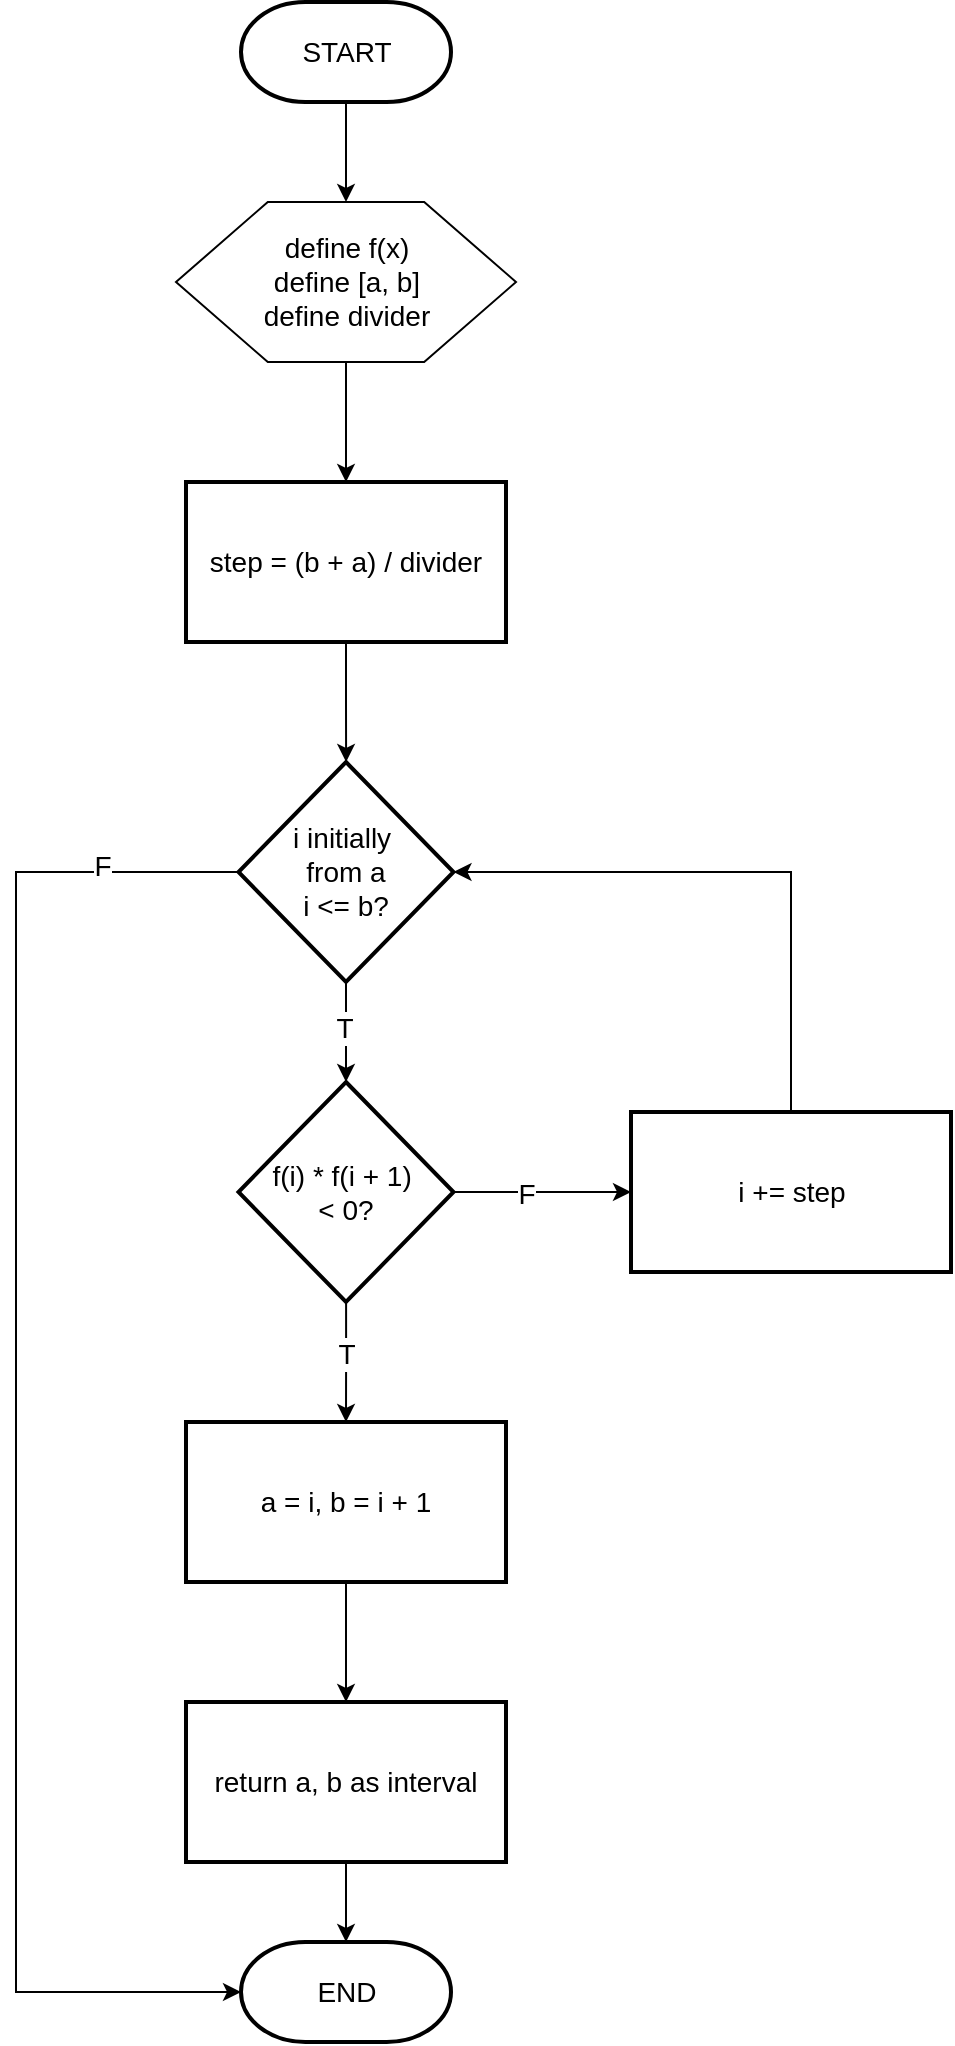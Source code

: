 <mxfile version="28.2.5">
  <diagram name="Page-1" id="wAtC6R_a0vJa6pUKKfW0">
    <mxGraphModel dx="1042" dy="551" grid="1" gridSize="10" guides="1" tooltips="1" connect="1" arrows="1" fold="1" page="1" pageScale="1" pageWidth="850" pageHeight="1100" math="0" shadow="0">
      <root>
        <mxCell id="0" />
        <mxCell id="1" parent="0" />
        <mxCell id="aYYyIPE10w_DYUyuWhEu-3" value="" style="edgeStyle=orthogonalEdgeStyle;rounded=0;orthogonalLoop=1;jettySize=auto;html=1;fontSize=14;" edge="1" parent="1" source="aYYyIPE10w_DYUyuWhEu-1" target="aYYyIPE10w_DYUyuWhEu-2">
          <mxGeometry relative="1" as="geometry" />
        </mxCell>
        <mxCell id="aYYyIPE10w_DYUyuWhEu-1" value="START" style="strokeWidth=2;html=1;shape=mxgraph.flowchart.terminator;whiteSpace=wrap;fontSize=14;" vertex="1" parent="1">
          <mxGeometry x="182.5" y="50" width="105" height="50" as="geometry" />
        </mxCell>
        <mxCell id="aYYyIPE10w_DYUyuWhEu-19" value="" style="edgeStyle=orthogonalEdgeStyle;rounded=0;orthogonalLoop=1;jettySize=auto;html=1;" edge="1" parent="1" source="aYYyIPE10w_DYUyuWhEu-2" target="aYYyIPE10w_DYUyuWhEu-18">
          <mxGeometry relative="1" as="geometry" />
        </mxCell>
        <mxCell id="aYYyIPE10w_DYUyuWhEu-2" value="define f(x)&lt;div&gt;define [a, b]&lt;/div&gt;&lt;div&gt;define divider&lt;/div&gt;" style="verticalLabelPosition=middle;verticalAlign=middle;html=1;shape=hexagon;perimeter=hexagonPerimeter2;arcSize=6;size=0.27;labelPosition=center;align=center;fontSize=14;" vertex="1" parent="1">
          <mxGeometry x="150" y="150" width="170" height="80" as="geometry" />
        </mxCell>
        <mxCell id="aYYyIPE10w_DYUyuWhEu-7" value="" style="edgeStyle=orthogonalEdgeStyle;rounded=0;orthogonalLoop=1;jettySize=auto;html=1;fontSize=14;" edge="1" parent="1" source="aYYyIPE10w_DYUyuWhEu-4" target="aYYyIPE10w_DYUyuWhEu-6">
          <mxGeometry relative="1" as="geometry" />
        </mxCell>
        <mxCell id="aYYyIPE10w_DYUyuWhEu-13" value="&lt;font style=&quot;font-size: 14px;&quot;&gt;T&lt;/font&gt;" style="edgeLabel;html=1;align=center;verticalAlign=middle;resizable=0;points=[];" vertex="1" connectable="0" parent="aYYyIPE10w_DYUyuWhEu-7">
          <mxGeometry x="-0.08" y="-1" relative="1" as="geometry">
            <mxPoint as="offset" />
          </mxGeometry>
        </mxCell>
        <mxCell id="aYYyIPE10w_DYUyuWhEu-4" value="i initially&amp;nbsp;&lt;div&gt;from a&lt;div&gt;i &amp;lt;= b?&lt;/div&gt;&lt;/div&gt;" style="strokeWidth=2;html=1;shape=mxgraph.flowchart.decision;whiteSpace=wrap;fontSize=14;" vertex="1" parent="1">
          <mxGeometry x="181.25" y="430" width="107.5" height="110" as="geometry" />
        </mxCell>
        <mxCell id="aYYyIPE10w_DYUyuWhEu-9" value="" style="edgeStyle=orthogonalEdgeStyle;rounded=0;orthogonalLoop=1;jettySize=auto;html=1;" edge="1" parent="1" source="aYYyIPE10w_DYUyuWhEu-6" target="aYYyIPE10w_DYUyuWhEu-8">
          <mxGeometry relative="1" as="geometry" />
        </mxCell>
        <mxCell id="aYYyIPE10w_DYUyuWhEu-14" value="&lt;font style=&quot;font-size: 14px;&quot;&gt;T&lt;/font&gt;" style="edgeLabel;html=1;align=center;verticalAlign=middle;resizable=0;points=[];" vertex="1" connectable="0" parent="aYYyIPE10w_DYUyuWhEu-9">
          <mxGeometry x="-0.148" relative="1" as="geometry">
            <mxPoint as="offset" />
          </mxGeometry>
        </mxCell>
        <mxCell id="aYYyIPE10w_DYUyuWhEu-11" value="" style="edgeStyle=orthogonalEdgeStyle;rounded=0;orthogonalLoop=1;jettySize=auto;html=1;" edge="1" parent="1" source="aYYyIPE10w_DYUyuWhEu-6" target="aYYyIPE10w_DYUyuWhEu-10">
          <mxGeometry relative="1" as="geometry" />
        </mxCell>
        <mxCell id="aYYyIPE10w_DYUyuWhEu-15" value="&lt;font style=&quot;font-size: 14px;&quot;&gt;F&lt;/font&gt;" style="edgeLabel;html=1;align=center;verticalAlign=middle;resizable=0;points=[];" vertex="1" connectable="0" parent="aYYyIPE10w_DYUyuWhEu-11">
          <mxGeometry x="-0.185" y="-1" relative="1" as="geometry">
            <mxPoint as="offset" />
          </mxGeometry>
        </mxCell>
        <mxCell id="aYYyIPE10w_DYUyuWhEu-6" value="f(i) * f(i + 1)&amp;nbsp;&lt;div&gt;&amp;lt; 0?&lt;/div&gt;" style="strokeWidth=2;html=1;shape=mxgraph.flowchart.decision;whiteSpace=wrap;fontSize=14;" vertex="1" parent="1">
          <mxGeometry x="181.25" y="590" width="107.5" height="110" as="geometry" />
        </mxCell>
        <mxCell id="aYYyIPE10w_DYUyuWhEu-17" value="" style="edgeStyle=orthogonalEdgeStyle;rounded=0;orthogonalLoop=1;jettySize=auto;html=1;" edge="1" parent="1" source="aYYyIPE10w_DYUyuWhEu-8" target="aYYyIPE10w_DYUyuWhEu-16">
          <mxGeometry relative="1" as="geometry" />
        </mxCell>
        <mxCell id="aYYyIPE10w_DYUyuWhEu-8" value="a = i, b = i + 1" style="rounded=1;whiteSpace=wrap;html=1;absoluteArcSize=1;arcSize=0;strokeWidth=2;fontSize=14;" vertex="1" parent="1">
          <mxGeometry x="155" y="760" width="160" height="80" as="geometry" />
        </mxCell>
        <mxCell id="aYYyIPE10w_DYUyuWhEu-10" value="i += step" style="rounded=1;whiteSpace=wrap;html=1;absoluteArcSize=1;arcSize=0;strokeWidth=2;fontSize=14;" vertex="1" parent="1">
          <mxGeometry x="377.5" y="605" width="160" height="80" as="geometry" />
        </mxCell>
        <mxCell id="aYYyIPE10w_DYUyuWhEu-12" style="edgeStyle=orthogonalEdgeStyle;rounded=0;orthogonalLoop=1;jettySize=auto;html=1;exitX=0.5;exitY=0;exitDx=0;exitDy=0;entryX=1;entryY=0.5;entryDx=0;entryDy=0;entryPerimeter=0;" edge="1" parent="1" source="aYYyIPE10w_DYUyuWhEu-10" target="aYYyIPE10w_DYUyuWhEu-4">
          <mxGeometry relative="1" as="geometry" />
        </mxCell>
        <mxCell id="aYYyIPE10w_DYUyuWhEu-24" value="" style="edgeStyle=orthogonalEdgeStyle;rounded=0;orthogonalLoop=1;jettySize=auto;html=1;" edge="1" parent="1" source="aYYyIPE10w_DYUyuWhEu-16" target="aYYyIPE10w_DYUyuWhEu-23">
          <mxGeometry relative="1" as="geometry" />
        </mxCell>
        <mxCell id="aYYyIPE10w_DYUyuWhEu-16" value="return a, b as interval" style="rounded=1;whiteSpace=wrap;html=1;absoluteArcSize=1;arcSize=0;strokeWidth=2;fontSize=14;" vertex="1" parent="1">
          <mxGeometry x="155" y="900" width="160" height="80" as="geometry" />
        </mxCell>
        <mxCell id="aYYyIPE10w_DYUyuWhEu-22" value="" style="edgeStyle=orthogonalEdgeStyle;rounded=0;orthogonalLoop=1;jettySize=auto;html=1;" edge="1" parent="1" source="aYYyIPE10w_DYUyuWhEu-18" target="aYYyIPE10w_DYUyuWhEu-4">
          <mxGeometry relative="1" as="geometry" />
        </mxCell>
        <mxCell id="aYYyIPE10w_DYUyuWhEu-18" value="step = (b + a) / divider" style="rounded=1;whiteSpace=wrap;html=1;absoluteArcSize=1;arcSize=0;strokeWidth=2;fontSize=14;" vertex="1" parent="1">
          <mxGeometry x="155" y="290" width="160" height="80" as="geometry" />
        </mxCell>
        <mxCell id="aYYyIPE10w_DYUyuWhEu-23" value="END" style="strokeWidth=2;html=1;shape=mxgraph.flowchart.terminator;whiteSpace=wrap;fontSize=14;" vertex="1" parent="1">
          <mxGeometry x="182.5" y="1020" width="105" height="50" as="geometry" />
        </mxCell>
        <mxCell id="aYYyIPE10w_DYUyuWhEu-25" style="edgeStyle=orthogonalEdgeStyle;rounded=0;orthogonalLoop=1;jettySize=auto;html=1;exitX=0;exitY=0.5;exitDx=0;exitDy=0;exitPerimeter=0;entryX=0;entryY=0.5;entryDx=0;entryDy=0;entryPerimeter=0;" edge="1" parent="1" source="aYYyIPE10w_DYUyuWhEu-4" target="aYYyIPE10w_DYUyuWhEu-23">
          <mxGeometry relative="1" as="geometry">
            <Array as="points">
              <mxPoint x="70" y="485" />
              <mxPoint x="70" y="1045" />
            </Array>
          </mxGeometry>
        </mxCell>
        <mxCell id="aYYyIPE10w_DYUyuWhEu-26" value="&lt;font style=&quot;font-size: 14px;&quot;&gt;F&lt;/font&gt;" style="edgeLabel;html=1;align=center;verticalAlign=middle;resizable=0;points=[];" vertex="1" connectable="0" parent="aYYyIPE10w_DYUyuWhEu-25">
          <mxGeometry x="-0.825" y="-3" relative="1" as="geometry">
            <mxPoint as="offset" />
          </mxGeometry>
        </mxCell>
      </root>
    </mxGraphModel>
  </diagram>
</mxfile>
